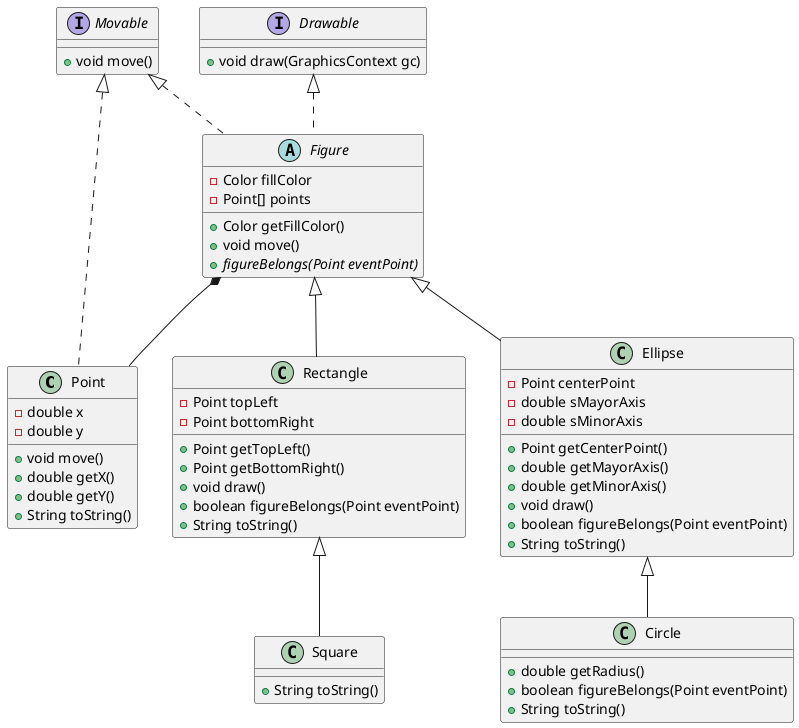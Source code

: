 @startuml
'https://plantuml.com/class-diagram

class Point implements Movable {
    - double x
    - double y
    + void move()
    + double getX()
    + double getY()
    + String toString()
}

Figure *-- Point

abstract class Figure implements Movable, Drawable {
    - Color fillColor
    - Point[] points
    + Color getFillColor()
    + void move()
    + {abstract} figureBelongs(Point eventPoint)
}

class Rectangle extends Figure {
    - Point topLeft
    - Point bottomRight
    + Point getTopLeft()
    + Point getBottomRight()
    + void draw()
    + boolean figureBelongs(Point eventPoint)
    + String toString()
}

class Square extends Rectangle {
    + String toString()
}

class Ellipse extends Figure {
    - Point centerPoint
    - double sMayorAxis
    - double sMinorAxis
    + Point getCenterPoint()
    + double getMayorAxis()
    + double getMinorAxis()
    + void draw()
    + boolean figureBelongs(Point eventPoint)
    + String toString()
}

class Circle extends Ellipse {
   + double getRadius()
   + boolean figureBelongs(Point eventPoint)
   + String toString()
}

interface Movable {
    + void move()
}

interface Drawable {
    + void draw(GraphicsContext gc)
}

@enduml